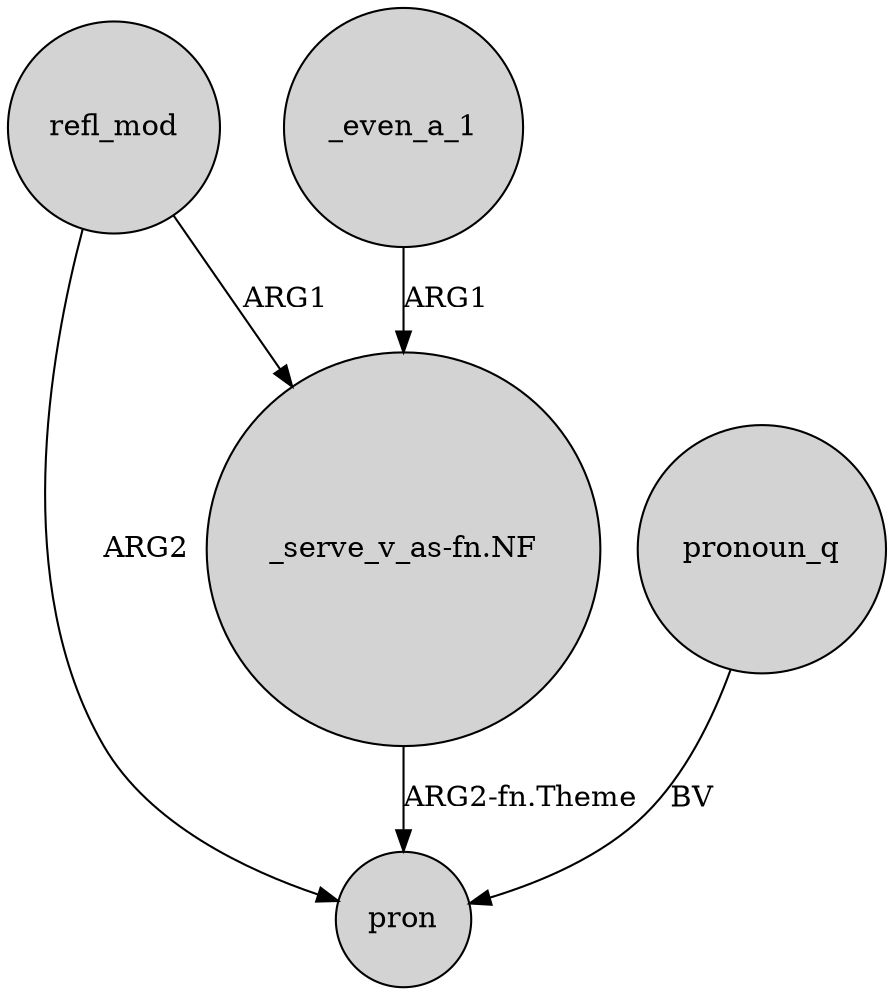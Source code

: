 digraph {
	node [shape=circle style=filled]
	refl_mod -> pron [label=ARG2]
	_even_a_1 -> "_serve_v_as-fn.NF" [label=ARG1]
	"_serve_v_as-fn.NF" -> pron [label="ARG2-fn.Theme"]
	refl_mod -> "_serve_v_as-fn.NF" [label=ARG1]
	pronoun_q -> pron [label=BV]
}
